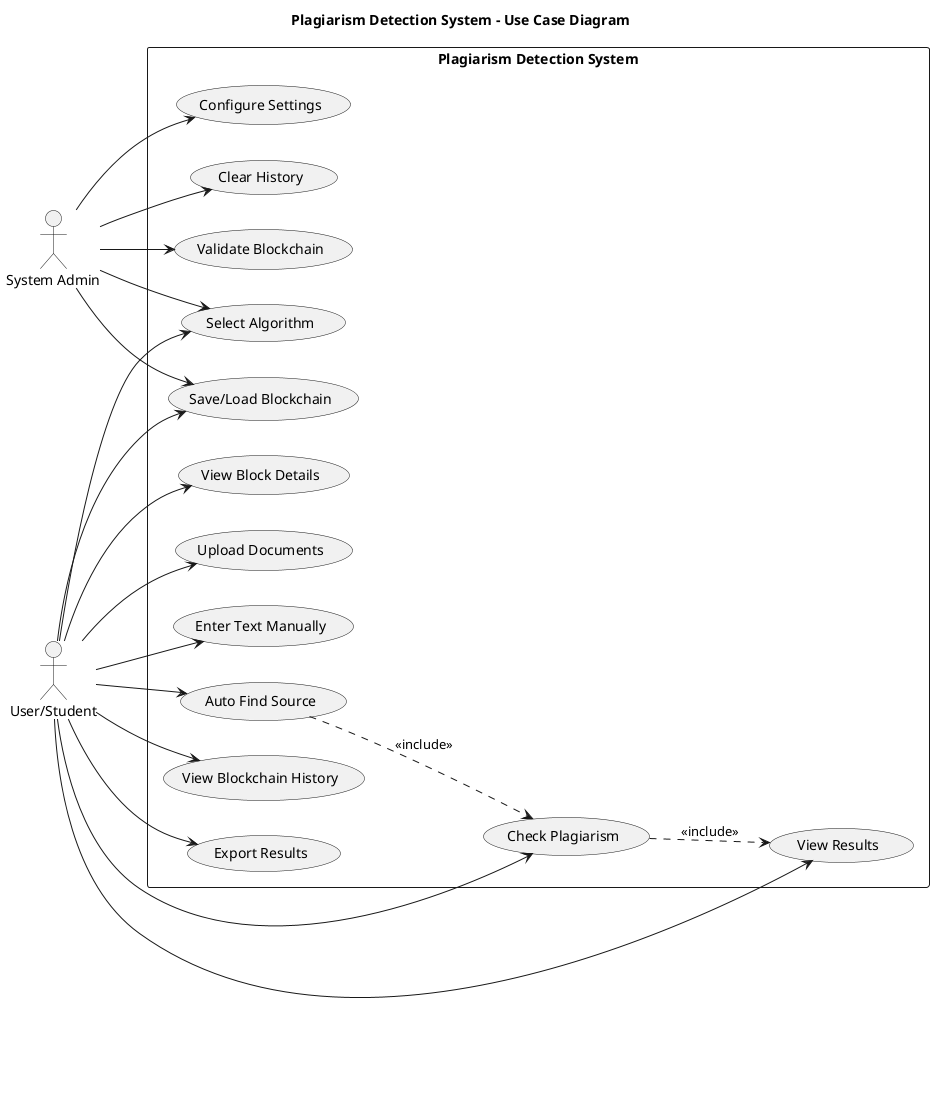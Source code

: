 @startuml
title Plagiarism Detection System - Use Case Diagram

left to right direction

actor "User/Student" as User
actor "System Admin" as Admin

rectangle "Plagiarism Detection System" {
  usecase "Upload Documents" as UC1
  usecase "Enter Text Manually" as UC2
  usecase "Select Algorithm" as UC3
  usecase "Check Plagiarism" as UC4
  usecase "Auto Find Source" as UC5
  usecase "View Results" as UC6
  usecase "View Blockchain History" as UC7
  usecase "Export Results" as UC8
  usecase "Save/Load Blockchain" as UC9
  usecase "View Block Details" as UC10
  usecase "Validate Blockchain" as UC11
  usecase "Configure Settings" as UC12
  usecase "Clear History" as UC13
}

User --> UC1
User --> UC2
User --> UC3
User --> UC4
User --> UC5
User --> UC6
User --> UC7
User --> UC8
User --> UC9
User --> UC10

Admin --> UC3
Admin --> UC9
Admin --> UC11
Admin --> UC12
Admin --> UC13

UC5 ..> UC4 : <<include>>
UC4 ..> UC6 : <<include>>

@enduml
